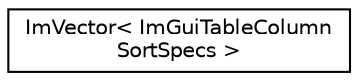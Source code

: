 digraph "Graphical Class Hierarchy"
{
 // LATEX_PDF_SIZE
  edge [fontname="Helvetica",fontsize="10",labelfontname="Helvetica",labelfontsize="10"];
  node [fontname="Helvetica",fontsize="10",shape=record];
  rankdir="LR";
  Node0 [label="ImVector\< ImGuiTableColumn\lSortSpecs \>",height=0.2,width=0.4,color="black", fillcolor="white", style="filled",URL="$struct_im_vector.html",tooltip=" "];
}
